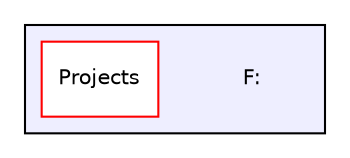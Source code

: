 digraph "F:" {
  compound=true
  node [ fontsize="10", fontname="Helvetica"];
  edge [ labelfontsize="10", labelfontname="Helvetica"];
  subgraph clusterdir_3a581ba30d25676e4b797b1f96d53b45 {
    graph [ bgcolor="#eeeeff", pencolor="black", label="" URL="dir_3a581ba30d25676e4b797b1f96d53b45.html"];
    dir_3a581ba30d25676e4b797b1f96d53b45 [shape=plaintext label="F:"];
    dir_c4a6d00bdc510136fbd964986dc2264a [shape=box label="Projects" color="red" fillcolor="white" style="filled" URL="dir_c4a6d00bdc510136fbd964986dc2264a.html"];
  }
}
